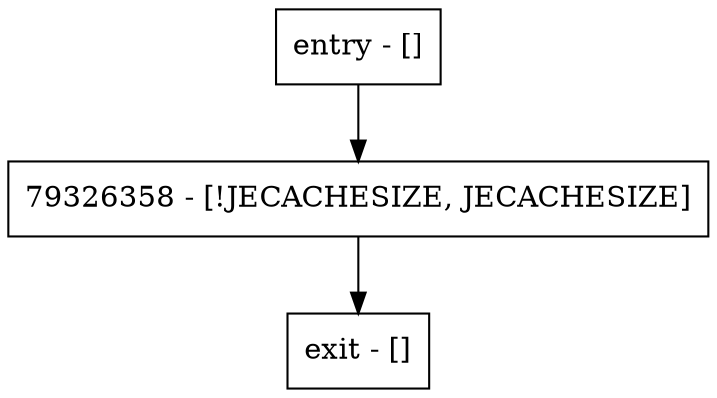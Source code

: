 digraph intArraySize {
node [shape=record];
entry [label="entry - []"];
exit [label="exit - []"];
79326358 [label="79326358 - [!JECACHESIZE, JECACHESIZE]"];
entry;
exit;
entry -> 79326358;
79326358 -> exit;
}

